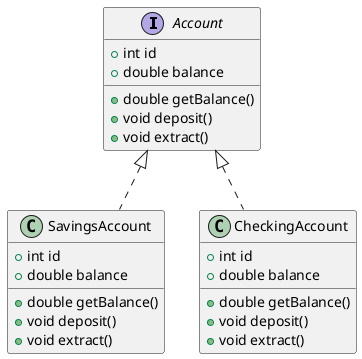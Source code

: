@startuml

interface Account {
    + int id
    + double balance

    + double getBalance()
    + void deposit()
    + void extract()
}

class SavingsAccount implements Account {
    + int id
    + double balance

    + double getBalance()
    + void deposit()
    + void extract()
}

class CheckingAccount implements Account {
    + int id
    + double balance

    + double getBalance()
    + void deposit()
    + void extract()
}

@enduml